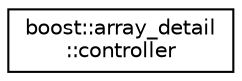 digraph "Graphical Class Hierarchy"
{
  edge [fontname="Helvetica",fontsize="10",labelfontname="Helvetica",labelfontsize="10"];
  node [fontname="Helvetica",fontsize="10",shape=record];
  rankdir="LR";
  Node1 [label="boost::array_detail\l::controller",height=0.2,width=0.4,color="black", fillcolor="white", style="filled",URL="$classboost_1_1array__detail_1_1controller.html"];
}
